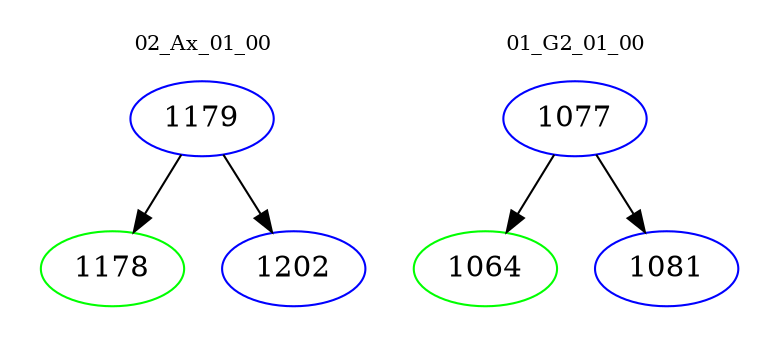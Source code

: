 digraph{
subgraph cluster_0 {
color = white
label = "02_Ax_01_00";
fontsize=10;
T0_1179 [label="1179", color="blue"]
T0_1179 -> T0_1178 [color="black"]
T0_1178 [label="1178", color="green"]
T0_1179 -> T0_1202 [color="black"]
T0_1202 [label="1202", color="blue"]
}
subgraph cluster_1 {
color = white
label = "01_G2_01_00";
fontsize=10;
T1_1077 [label="1077", color="blue"]
T1_1077 -> T1_1064 [color="black"]
T1_1064 [label="1064", color="green"]
T1_1077 -> T1_1081 [color="black"]
T1_1081 [label="1081", color="blue"]
}
}
